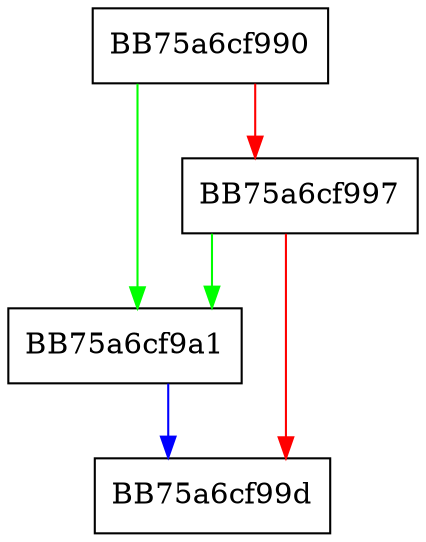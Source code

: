 digraph abandonIfOwnerIs {
  node [shape="box"];
  graph [splines=ortho];
  BB75a6cf990 -> BB75a6cf9a1 [color="green"];
  BB75a6cf990 -> BB75a6cf997 [color="red"];
  BB75a6cf997 -> BB75a6cf9a1 [color="green"];
  BB75a6cf997 -> BB75a6cf99d [color="red"];
  BB75a6cf9a1 -> BB75a6cf99d [color="blue"];
}